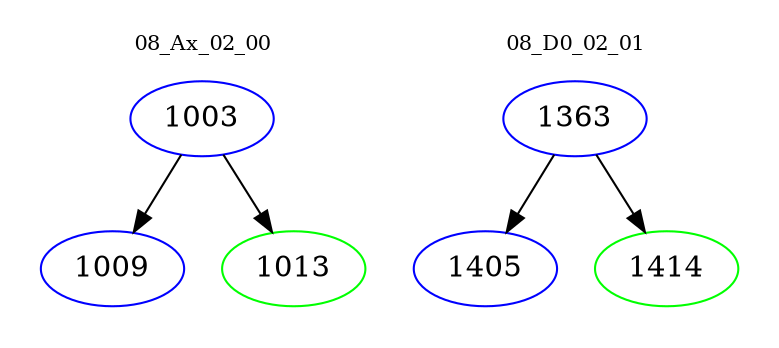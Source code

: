 digraph{
subgraph cluster_0 {
color = white
label = "08_Ax_02_00";
fontsize=10;
T0_1003 [label="1003", color="blue"]
T0_1003 -> T0_1009 [color="black"]
T0_1009 [label="1009", color="blue"]
T0_1003 -> T0_1013 [color="black"]
T0_1013 [label="1013", color="green"]
}
subgraph cluster_1 {
color = white
label = "08_D0_02_01";
fontsize=10;
T1_1363 [label="1363", color="blue"]
T1_1363 -> T1_1405 [color="black"]
T1_1405 [label="1405", color="blue"]
T1_1363 -> T1_1414 [color="black"]
T1_1414 [label="1414", color="green"]
}
}

